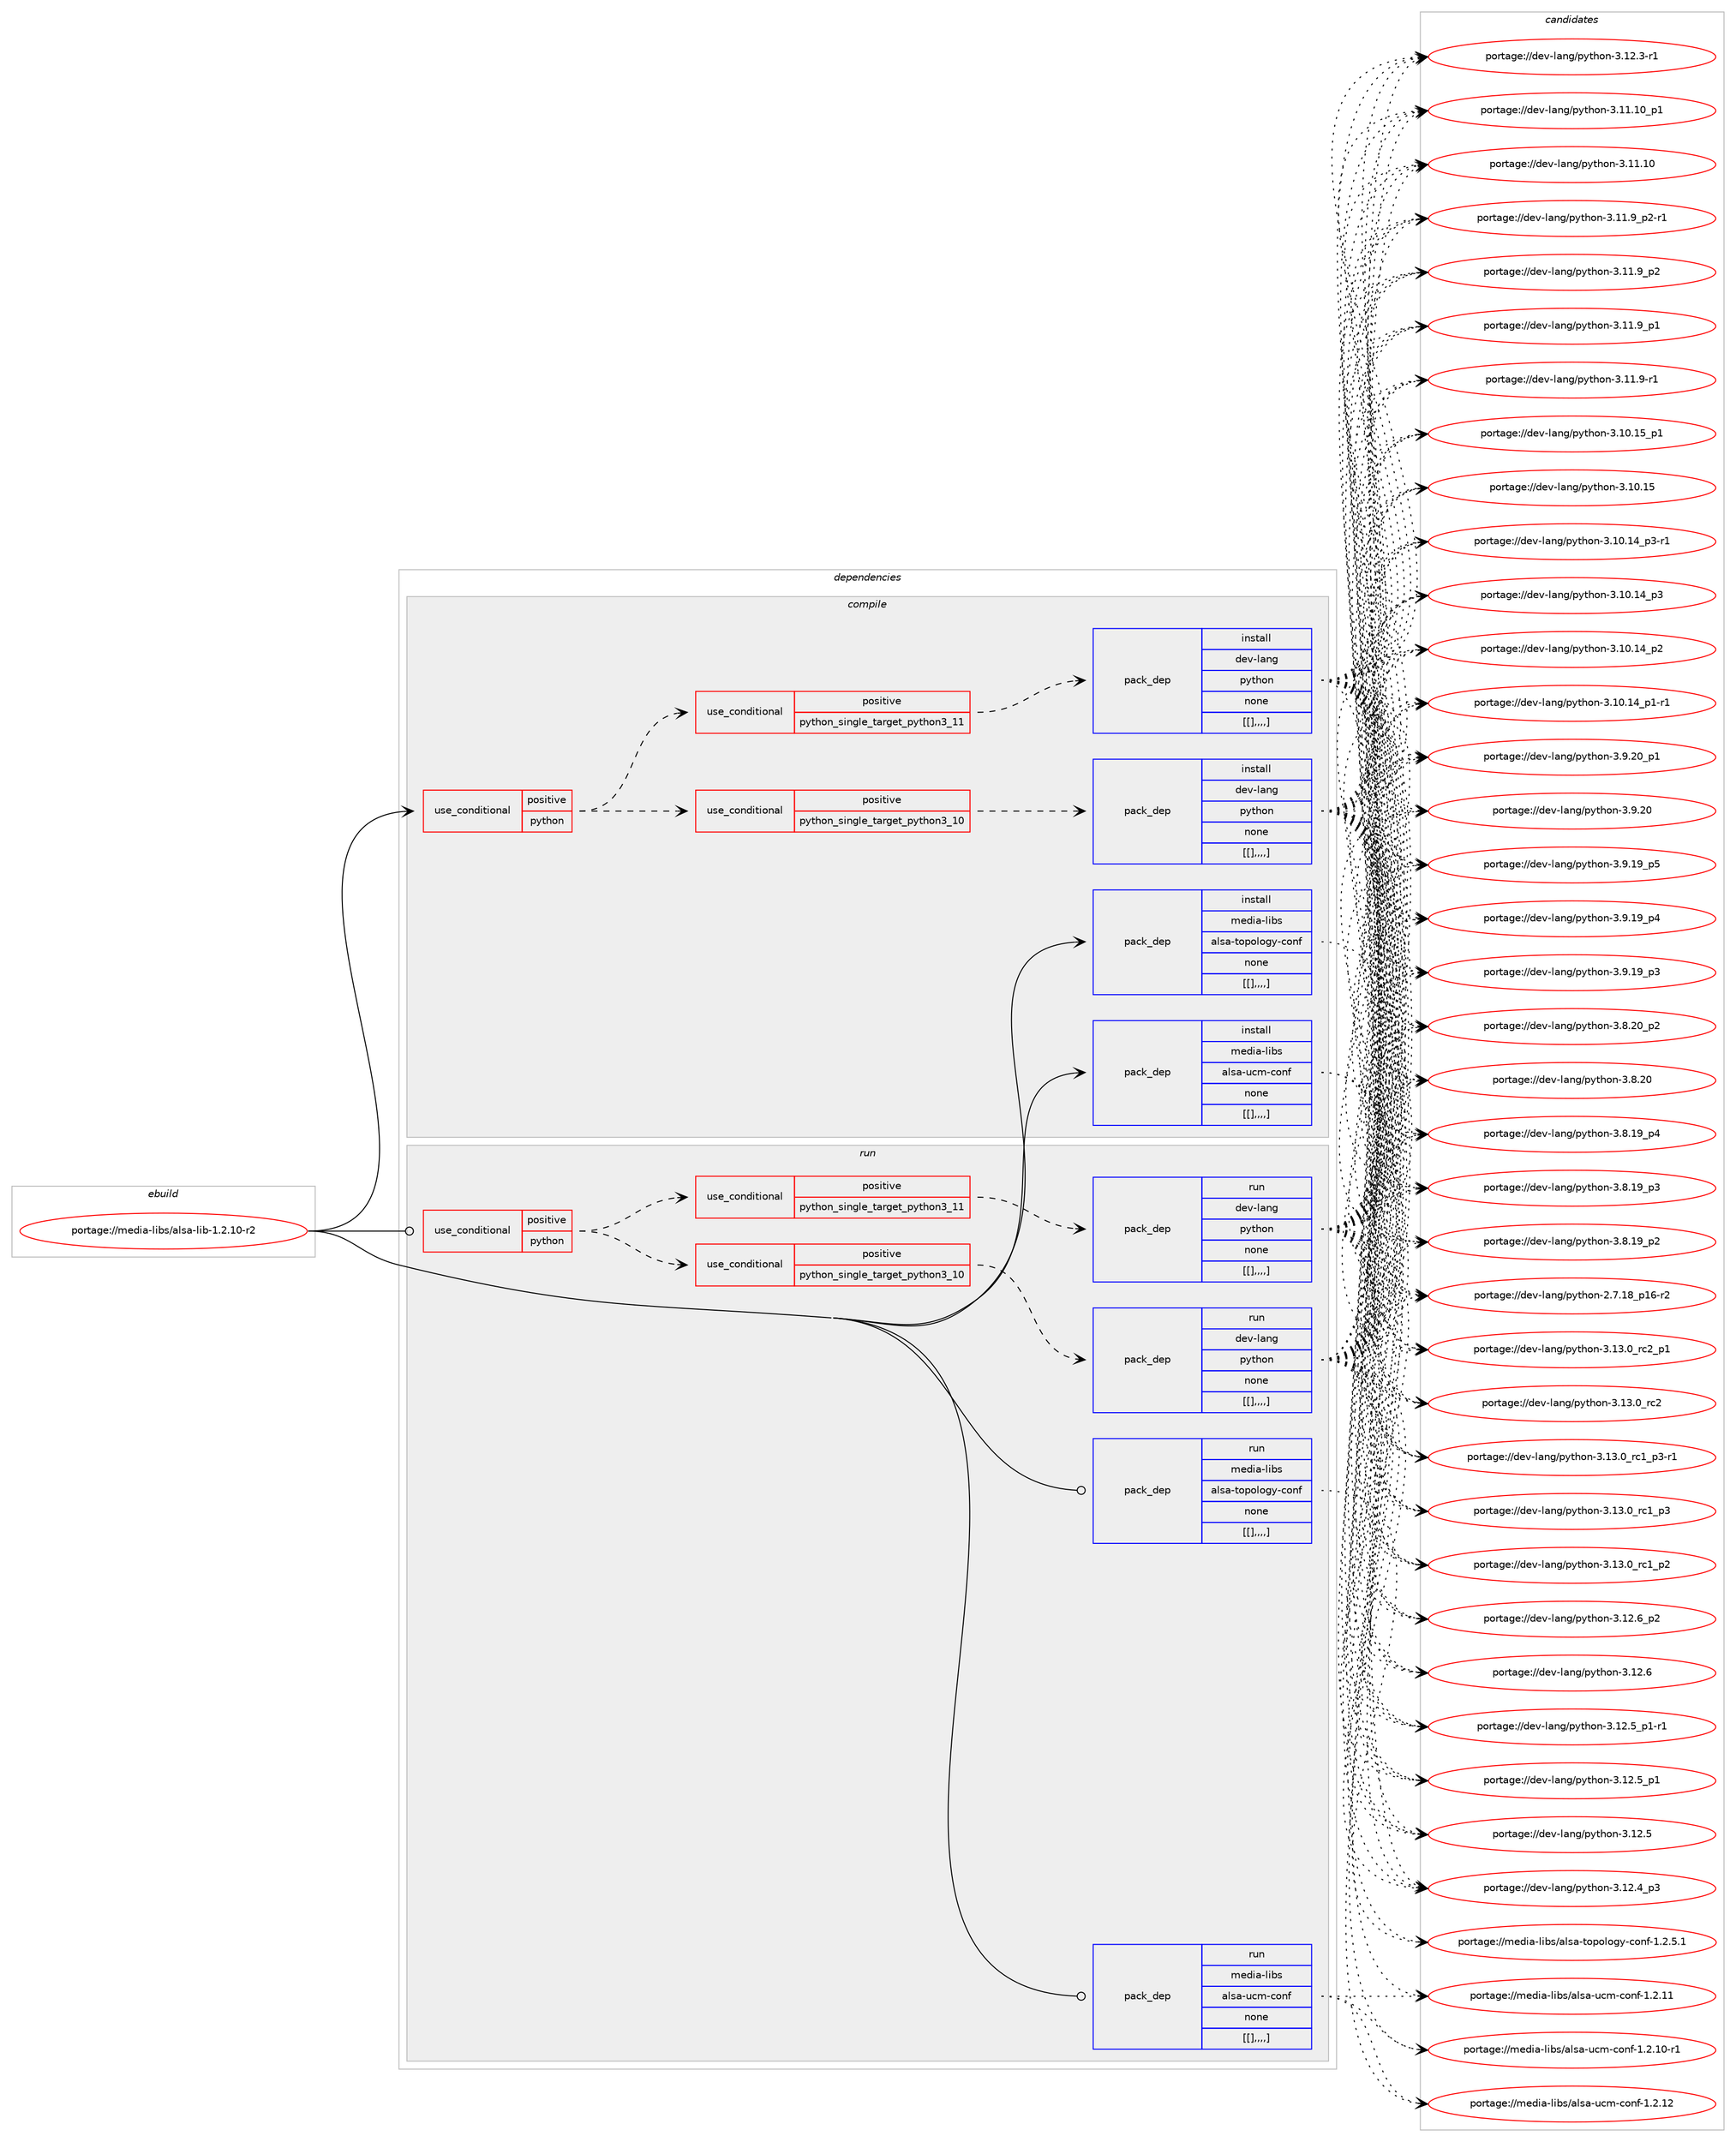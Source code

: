 digraph prolog {

# *************
# Graph options
# *************

newrank=true;
concentrate=true;
compound=true;
graph [rankdir=LR,fontname=Helvetica,fontsize=10,ranksep=1.5];#, ranksep=2.5, nodesep=0.2];
edge  [arrowhead=vee];
node  [fontname=Helvetica,fontsize=10];

# **********
# The ebuild
# **********

subgraph cluster_leftcol {
color=gray;
label=<<i>ebuild</i>>;
id [label="portage://media-libs/alsa-lib-1.2.10-r2", color=red, width=4, href="../media-libs/alsa-lib-1.2.10-r2.svg"];
}

# ****************
# The dependencies
# ****************

subgraph cluster_midcol {
color=gray;
label=<<i>dependencies</i>>;
subgraph cluster_compile {
fillcolor="#eeeeee";
style=filled;
label=<<i>compile</i>>;
subgraph cond77877 {
dependency306071 [label=<<TABLE BORDER="0" CELLBORDER="1" CELLSPACING="0" CELLPADDING="4"><TR><TD ROWSPAN="3" CELLPADDING="10">use_conditional</TD></TR><TR><TD>positive</TD></TR><TR><TD>python</TD></TR></TABLE>>, shape=none, color=red];
subgraph cond77878 {
dependency306072 [label=<<TABLE BORDER="0" CELLBORDER="1" CELLSPACING="0" CELLPADDING="4"><TR><TD ROWSPAN="3" CELLPADDING="10">use_conditional</TD></TR><TR><TD>positive</TD></TR><TR><TD>python_single_target_python3_10</TD></TR></TABLE>>, shape=none, color=red];
subgraph pack225795 {
dependency306073 [label=<<TABLE BORDER="0" CELLBORDER="1" CELLSPACING="0" CELLPADDING="4" WIDTH="220"><TR><TD ROWSPAN="6" CELLPADDING="30">pack_dep</TD></TR><TR><TD WIDTH="110">install</TD></TR><TR><TD>dev-lang</TD></TR><TR><TD>python</TD></TR><TR><TD>none</TD></TR><TR><TD>[[],,,,]</TD></TR></TABLE>>, shape=none, color=blue];
}
dependency306072:e -> dependency306073:w [weight=20,style="dashed",arrowhead="vee"];
}
dependency306071:e -> dependency306072:w [weight=20,style="dashed",arrowhead="vee"];
subgraph cond77879 {
dependency306074 [label=<<TABLE BORDER="0" CELLBORDER="1" CELLSPACING="0" CELLPADDING="4"><TR><TD ROWSPAN="3" CELLPADDING="10">use_conditional</TD></TR><TR><TD>positive</TD></TR><TR><TD>python_single_target_python3_11</TD></TR></TABLE>>, shape=none, color=red];
subgraph pack225796 {
dependency306075 [label=<<TABLE BORDER="0" CELLBORDER="1" CELLSPACING="0" CELLPADDING="4" WIDTH="220"><TR><TD ROWSPAN="6" CELLPADDING="30">pack_dep</TD></TR><TR><TD WIDTH="110">install</TD></TR><TR><TD>dev-lang</TD></TR><TR><TD>python</TD></TR><TR><TD>none</TD></TR><TR><TD>[[],,,,]</TD></TR></TABLE>>, shape=none, color=blue];
}
dependency306074:e -> dependency306075:w [weight=20,style="dashed",arrowhead="vee"];
}
dependency306071:e -> dependency306074:w [weight=20,style="dashed",arrowhead="vee"];
}
id:e -> dependency306071:w [weight=20,style="solid",arrowhead="vee"];
subgraph pack225797 {
dependency306076 [label=<<TABLE BORDER="0" CELLBORDER="1" CELLSPACING="0" CELLPADDING="4" WIDTH="220"><TR><TD ROWSPAN="6" CELLPADDING="30">pack_dep</TD></TR><TR><TD WIDTH="110">install</TD></TR><TR><TD>media-libs</TD></TR><TR><TD>alsa-topology-conf</TD></TR><TR><TD>none</TD></TR><TR><TD>[[],,,,]</TD></TR></TABLE>>, shape=none, color=blue];
}
id:e -> dependency306076:w [weight=20,style="solid",arrowhead="vee"];
subgraph pack225798 {
dependency306077 [label=<<TABLE BORDER="0" CELLBORDER="1" CELLSPACING="0" CELLPADDING="4" WIDTH="220"><TR><TD ROWSPAN="6" CELLPADDING="30">pack_dep</TD></TR><TR><TD WIDTH="110">install</TD></TR><TR><TD>media-libs</TD></TR><TR><TD>alsa-ucm-conf</TD></TR><TR><TD>none</TD></TR><TR><TD>[[],,,,]</TD></TR></TABLE>>, shape=none, color=blue];
}
id:e -> dependency306077:w [weight=20,style="solid",arrowhead="vee"];
}
subgraph cluster_compileandrun {
fillcolor="#eeeeee";
style=filled;
label=<<i>compile and run</i>>;
}
subgraph cluster_run {
fillcolor="#eeeeee";
style=filled;
label=<<i>run</i>>;
subgraph cond77880 {
dependency306078 [label=<<TABLE BORDER="0" CELLBORDER="1" CELLSPACING="0" CELLPADDING="4"><TR><TD ROWSPAN="3" CELLPADDING="10">use_conditional</TD></TR><TR><TD>positive</TD></TR><TR><TD>python</TD></TR></TABLE>>, shape=none, color=red];
subgraph cond77881 {
dependency306079 [label=<<TABLE BORDER="0" CELLBORDER="1" CELLSPACING="0" CELLPADDING="4"><TR><TD ROWSPAN="3" CELLPADDING="10">use_conditional</TD></TR><TR><TD>positive</TD></TR><TR><TD>python_single_target_python3_10</TD></TR></TABLE>>, shape=none, color=red];
subgraph pack225799 {
dependency306080 [label=<<TABLE BORDER="0" CELLBORDER="1" CELLSPACING="0" CELLPADDING="4" WIDTH="220"><TR><TD ROWSPAN="6" CELLPADDING="30">pack_dep</TD></TR><TR><TD WIDTH="110">run</TD></TR><TR><TD>dev-lang</TD></TR><TR><TD>python</TD></TR><TR><TD>none</TD></TR><TR><TD>[[],,,,]</TD></TR></TABLE>>, shape=none, color=blue];
}
dependency306079:e -> dependency306080:w [weight=20,style="dashed",arrowhead="vee"];
}
dependency306078:e -> dependency306079:w [weight=20,style="dashed",arrowhead="vee"];
subgraph cond77882 {
dependency306081 [label=<<TABLE BORDER="0" CELLBORDER="1" CELLSPACING="0" CELLPADDING="4"><TR><TD ROWSPAN="3" CELLPADDING="10">use_conditional</TD></TR><TR><TD>positive</TD></TR><TR><TD>python_single_target_python3_11</TD></TR></TABLE>>, shape=none, color=red];
subgraph pack225800 {
dependency306082 [label=<<TABLE BORDER="0" CELLBORDER="1" CELLSPACING="0" CELLPADDING="4" WIDTH="220"><TR><TD ROWSPAN="6" CELLPADDING="30">pack_dep</TD></TR><TR><TD WIDTH="110">run</TD></TR><TR><TD>dev-lang</TD></TR><TR><TD>python</TD></TR><TR><TD>none</TD></TR><TR><TD>[[],,,,]</TD></TR></TABLE>>, shape=none, color=blue];
}
dependency306081:e -> dependency306082:w [weight=20,style="dashed",arrowhead="vee"];
}
dependency306078:e -> dependency306081:w [weight=20,style="dashed",arrowhead="vee"];
}
id:e -> dependency306078:w [weight=20,style="solid",arrowhead="odot"];
subgraph pack225801 {
dependency306083 [label=<<TABLE BORDER="0" CELLBORDER="1" CELLSPACING="0" CELLPADDING="4" WIDTH="220"><TR><TD ROWSPAN="6" CELLPADDING="30">pack_dep</TD></TR><TR><TD WIDTH="110">run</TD></TR><TR><TD>media-libs</TD></TR><TR><TD>alsa-topology-conf</TD></TR><TR><TD>none</TD></TR><TR><TD>[[],,,,]</TD></TR></TABLE>>, shape=none, color=blue];
}
id:e -> dependency306083:w [weight=20,style="solid",arrowhead="odot"];
subgraph pack225802 {
dependency306084 [label=<<TABLE BORDER="0" CELLBORDER="1" CELLSPACING="0" CELLPADDING="4" WIDTH="220"><TR><TD ROWSPAN="6" CELLPADDING="30">pack_dep</TD></TR><TR><TD WIDTH="110">run</TD></TR><TR><TD>media-libs</TD></TR><TR><TD>alsa-ucm-conf</TD></TR><TR><TD>none</TD></TR><TR><TD>[[],,,,]</TD></TR></TABLE>>, shape=none, color=blue];
}
id:e -> dependency306084:w [weight=20,style="solid",arrowhead="odot"];
}
}

# **************
# The candidates
# **************

subgraph cluster_choices {
rank=same;
color=gray;
label=<<i>candidates</i>>;

subgraph choice225795 {
color=black;
nodesep=1;
choice100101118451089711010347112121116104111110455146495146489511499509511249 [label="portage://dev-lang/python-3.13.0_rc2_p1", color=red, width=4,href="../dev-lang/python-3.13.0_rc2_p1.svg"];
choice10010111845108971101034711212111610411111045514649514648951149950 [label="portage://dev-lang/python-3.13.0_rc2", color=red, width=4,href="../dev-lang/python-3.13.0_rc2.svg"];
choice1001011184510897110103471121211161041111104551464951464895114994995112514511449 [label="portage://dev-lang/python-3.13.0_rc1_p3-r1", color=red, width=4,href="../dev-lang/python-3.13.0_rc1_p3-r1.svg"];
choice100101118451089711010347112121116104111110455146495146489511499499511251 [label="portage://dev-lang/python-3.13.0_rc1_p3", color=red, width=4,href="../dev-lang/python-3.13.0_rc1_p3.svg"];
choice100101118451089711010347112121116104111110455146495146489511499499511250 [label="portage://dev-lang/python-3.13.0_rc1_p2", color=red, width=4,href="../dev-lang/python-3.13.0_rc1_p2.svg"];
choice100101118451089711010347112121116104111110455146495046549511250 [label="portage://dev-lang/python-3.12.6_p2", color=red, width=4,href="../dev-lang/python-3.12.6_p2.svg"];
choice10010111845108971101034711212111610411111045514649504654 [label="portage://dev-lang/python-3.12.6", color=red, width=4,href="../dev-lang/python-3.12.6.svg"];
choice1001011184510897110103471121211161041111104551464950465395112494511449 [label="portage://dev-lang/python-3.12.5_p1-r1", color=red, width=4,href="../dev-lang/python-3.12.5_p1-r1.svg"];
choice100101118451089711010347112121116104111110455146495046539511249 [label="portage://dev-lang/python-3.12.5_p1", color=red, width=4,href="../dev-lang/python-3.12.5_p1.svg"];
choice10010111845108971101034711212111610411111045514649504653 [label="portage://dev-lang/python-3.12.5", color=red, width=4,href="../dev-lang/python-3.12.5.svg"];
choice100101118451089711010347112121116104111110455146495046529511251 [label="portage://dev-lang/python-3.12.4_p3", color=red, width=4,href="../dev-lang/python-3.12.4_p3.svg"];
choice100101118451089711010347112121116104111110455146495046514511449 [label="portage://dev-lang/python-3.12.3-r1", color=red, width=4,href="../dev-lang/python-3.12.3-r1.svg"];
choice10010111845108971101034711212111610411111045514649494649489511249 [label="portage://dev-lang/python-3.11.10_p1", color=red, width=4,href="../dev-lang/python-3.11.10_p1.svg"];
choice1001011184510897110103471121211161041111104551464949464948 [label="portage://dev-lang/python-3.11.10", color=red, width=4,href="../dev-lang/python-3.11.10.svg"];
choice1001011184510897110103471121211161041111104551464949465795112504511449 [label="portage://dev-lang/python-3.11.9_p2-r1", color=red, width=4,href="../dev-lang/python-3.11.9_p2-r1.svg"];
choice100101118451089711010347112121116104111110455146494946579511250 [label="portage://dev-lang/python-3.11.9_p2", color=red, width=4,href="../dev-lang/python-3.11.9_p2.svg"];
choice100101118451089711010347112121116104111110455146494946579511249 [label="portage://dev-lang/python-3.11.9_p1", color=red, width=4,href="../dev-lang/python-3.11.9_p1.svg"];
choice100101118451089711010347112121116104111110455146494946574511449 [label="portage://dev-lang/python-3.11.9-r1", color=red, width=4,href="../dev-lang/python-3.11.9-r1.svg"];
choice10010111845108971101034711212111610411111045514649484649539511249 [label="portage://dev-lang/python-3.10.15_p1", color=red, width=4,href="../dev-lang/python-3.10.15_p1.svg"];
choice1001011184510897110103471121211161041111104551464948464953 [label="portage://dev-lang/python-3.10.15", color=red, width=4,href="../dev-lang/python-3.10.15.svg"];
choice100101118451089711010347112121116104111110455146494846495295112514511449 [label="portage://dev-lang/python-3.10.14_p3-r1", color=red, width=4,href="../dev-lang/python-3.10.14_p3-r1.svg"];
choice10010111845108971101034711212111610411111045514649484649529511251 [label="portage://dev-lang/python-3.10.14_p3", color=red, width=4,href="../dev-lang/python-3.10.14_p3.svg"];
choice10010111845108971101034711212111610411111045514649484649529511250 [label="portage://dev-lang/python-3.10.14_p2", color=red, width=4,href="../dev-lang/python-3.10.14_p2.svg"];
choice100101118451089711010347112121116104111110455146494846495295112494511449 [label="portage://dev-lang/python-3.10.14_p1-r1", color=red, width=4,href="../dev-lang/python-3.10.14_p1-r1.svg"];
choice100101118451089711010347112121116104111110455146574650489511249 [label="portage://dev-lang/python-3.9.20_p1", color=red, width=4,href="../dev-lang/python-3.9.20_p1.svg"];
choice10010111845108971101034711212111610411111045514657465048 [label="portage://dev-lang/python-3.9.20", color=red, width=4,href="../dev-lang/python-3.9.20.svg"];
choice100101118451089711010347112121116104111110455146574649579511253 [label="portage://dev-lang/python-3.9.19_p5", color=red, width=4,href="../dev-lang/python-3.9.19_p5.svg"];
choice100101118451089711010347112121116104111110455146574649579511252 [label="portage://dev-lang/python-3.9.19_p4", color=red, width=4,href="../dev-lang/python-3.9.19_p4.svg"];
choice100101118451089711010347112121116104111110455146574649579511251 [label="portage://dev-lang/python-3.9.19_p3", color=red, width=4,href="../dev-lang/python-3.9.19_p3.svg"];
choice100101118451089711010347112121116104111110455146564650489511250 [label="portage://dev-lang/python-3.8.20_p2", color=red, width=4,href="../dev-lang/python-3.8.20_p2.svg"];
choice10010111845108971101034711212111610411111045514656465048 [label="portage://dev-lang/python-3.8.20", color=red, width=4,href="../dev-lang/python-3.8.20.svg"];
choice100101118451089711010347112121116104111110455146564649579511252 [label="portage://dev-lang/python-3.8.19_p4", color=red, width=4,href="../dev-lang/python-3.8.19_p4.svg"];
choice100101118451089711010347112121116104111110455146564649579511251 [label="portage://dev-lang/python-3.8.19_p3", color=red, width=4,href="../dev-lang/python-3.8.19_p3.svg"];
choice100101118451089711010347112121116104111110455146564649579511250 [label="portage://dev-lang/python-3.8.19_p2", color=red, width=4,href="../dev-lang/python-3.8.19_p2.svg"];
choice100101118451089711010347112121116104111110455046554649569511249544511450 [label="portage://dev-lang/python-2.7.18_p16-r2", color=red, width=4,href="../dev-lang/python-2.7.18_p16-r2.svg"];
dependency306073:e -> choice100101118451089711010347112121116104111110455146495146489511499509511249:w [style=dotted,weight="100"];
dependency306073:e -> choice10010111845108971101034711212111610411111045514649514648951149950:w [style=dotted,weight="100"];
dependency306073:e -> choice1001011184510897110103471121211161041111104551464951464895114994995112514511449:w [style=dotted,weight="100"];
dependency306073:e -> choice100101118451089711010347112121116104111110455146495146489511499499511251:w [style=dotted,weight="100"];
dependency306073:e -> choice100101118451089711010347112121116104111110455146495146489511499499511250:w [style=dotted,weight="100"];
dependency306073:e -> choice100101118451089711010347112121116104111110455146495046549511250:w [style=dotted,weight="100"];
dependency306073:e -> choice10010111845108971101034711212111610411111045514649504654:w [style=dotted,weight="100"];
dependency306073:e -> choice1001011184510897110103471121211161041111104551464950465395112494511449:w [style=dotted,weight="100"];
dependency306073:e -> choice100101118451089711010347112121116104111110455146495046539511249:w [style=dotted,weight="100"];
dependency306073:e -> choice10010111845108971101034711212111610411111045514649504653:w [style=dotted,weight="100"];
dependency306073:e -> choice100101118451089711010347112121116104111110455146495046529511251:w [style=dotted,weight="100"];
dependency306073:e -> choice100101118451089711010347112121116104111110455146495046514511449:w [style=dotted,weight="100"];
dependency306073:e -> choice10010111845108971101034711212111610411111045514649494649489511249:w [style=dotted,weight="100"];
dependency306073:e -> choice1001011184510897110103471121211161041111104551464949464948:w [style=dotted,weight="100"];
dependency306073:e -> choice1001011184510897110103471121211161041111104551464949465795112504511449:w [style=dotted,weight="100"];
dependency306073:e -> choice100101118451089711010347112121116104111110455146494946579511250:w [style=dotted,weight="100"];
dependency306073:e -> choice100101118451089711010347112121116104111110455146494946579511249:w [style=dotted,weight="100"];
dependency306073:e -> choice100101118451089711010347112121116104111110455146494946574511449:w [style=dotted,weight="100"];
dependency306073:e -> choice10010111845108971101034711212111610411111045514649484649539511249:w [style=dotted,weight="100"];
dependency306073:e -> choice1001011184510897110103471121211161041111104551464948464953:w [style=dotted,weight="100"];
dependency306073:e -> choice100101118451089711010347112121116104111110455146494846495295112514511449:w [style=dotted,weight="100"];
dependency306073:e -> choice10010111845108971101034711212111610411111045514649484649529511251:w [style=dotted,weight="100"];
dependency306073:e -> choice10010111845108971101034711212111610411111045514649484649529511250:w [style=dotted,weight="100"];
dependency306073:e -> choice100101118451089711010347112121116104111110455146494846495295112494511449:w [style=dotted,weight="100"];
dependency306073:e -> choice100101118451089711010347112121116104111110455146574650489511249:w [style=dotted,weight="100"];
dependency306073:e -> choice10010111845108971101034711212111610411111045514657465048:w [style=dotted,weight="100"];
dependency306073:e -> choice100101118451089711010347112121116104111110455146574649579511253:w [style=dotted,weight="100"];
dependency306073:e -> choice100101118451089711010347112121116104111110455146574649579511252:w [style=dotted,weight="100"];
dependency306073:e -> choice100101118451089711010347112121116104111110455146574649579511251:w [style=dotted,weight="100"];
dependency306073:e -> choice100101118451089711010347112121116104111110455146564650489511250:w [style=dotted,weight="100"];
dependency306073:e -> choice10010111845108971101034711212111610411111045514656465048:w [style=dotted,weight="100"];
dependency306073:e -> choice100101118451089711010347112121116104111110455146564649579511252:w [style=dotted,weight="100"];
dependency306073:e -> choice100101118451089711010347112121116104111110455146564649579511251:w [style=dotted,weight="100"];
dependency306073:e -> choice100101118451089711010347112121116104111110455146564649579511250:w [style=dotted,weight="100"];
dependency306073:e -> choice100101118451089711010347112121116104111110455046554649569511249544511450:w [style=dotted,weight="100"];
}
subgraph choice225796 {
color=black;
nodesep=1;
choice100101118451089711010347112121116104111110455146495146489511499509511249 [label="portage://dev-lang/python-3.13.0_rc2_p1", color=red, width=4,href="../dev-lang/python-3.13.0_rc2_p1.svg"];
choice10010111845108971101034711212111610411111045514649514648951149950 [label="portage://dev-lang/python-3.13.0_rc2", color=red, width=4,href="../dev-lang/python-3.13.0_rc2.svg"];
choice1001011184510897110103471121211161041111104551464951464895114994995112514511449 [label="portage://dev-lang/python-3.13.0_rc1_p3-r1", color=red, width=4,href="../dev-lang/python-3.13.0_rc1_p3-r1.svg"];
choice100101118451089711010347112121116104111110455146495146489511499499511251 [label="portage://dev-lang/python-3.13.0_rc1_p3", color=red, width=4,href="../dev-lang/python-3.13.0_rc1_p3.svg"];
choice100101118451089711010347112121116104111110455146495146489511499499511250 [label="portage://dev-lang/python-3.13.0_rc1_p2", color=red, width=4,href="../dev-lang/python-3.13.0_rc1_p2.svg"];
choice100101118451089711010347112121116104111110455146495046549511250 [label="portage://dev-lang/python-3.12.6_p2", color=red, width=4,href="../dev-lang/python-3.12.6_p2.svg"];
choice10010111845108971101034711212111610411111045514649504654 [label="portage://dev-lang/python-3.12.6", color=red, width=4,href="../dev-lang/python-3.12.6.svg"];
choice1001011184510897110103471121211161041111104551464950465395112494511449 [label="portage://dev-lang/python-3.12.5_p1-r1", color=red, width=4,href="../dev-lang/python-3.12.5_p1-r1.svg"];
choice100101118451089711010347112121116104111110455146495046539511249 [label="portage://dev-lang/python-3.12.5_p1", color=red, width=4,href="../dev-lang/python-3.12.5_p1.svg"];
choice10010111845108971101034711212111610411111045514649504653 [label="portage://dev-lang/python-3.12.5", color=red, width=4,href="../dev-lang/python-3.12.5.svg"];
choice100101118451089711010347112121116104111110455146495046529511251 [label="portage://dev-lang/python-3.12.4_p3", color=red, width=4,href="../dev-lang/python-3.12.4_p3.svg"];
choice100101118451089711010347112121116104111110455146495046514511449 [label="portage://dev-lang/python-3.12.3-r1", color=red, width=4,href="../dev-lang/python-3.12.3-r1.svg"];
choice10010111845108971101034711212111610411111045514649494649489511249 [label="portage://dev-lang/python-3.11.10_p1", color=red, width=4,href="../dev-lang/python-3.11.10_p1.svg"];
choice1001011184510897110103471121211161041111104551464949464948 [label="portage://dev-lang/python-3.11.10", color=red, width=4,href="../dev-lang/python-3.11.10.svg"];
choice1001011184510897110103471121211161041111104551464949465795112504511449 [label="portage://dev-lang/python-3.11.9_p2-r1", color=red, width=4,href="../dev-lang/python-3.11.9_p2-r1.svg"];
choice100101118451089711010347112121116104111110455146494946579511250 [label="portage://dev-lang/python-3.11.9_p2", color=red, width=4,href="../dev-lang/python-3.11.9_p2.svg"];
choice100101118451089711010347112121116104111110455146494946579511249 [label="portage://dev-lang/python-3.11.9_p1", color=red, width=4,href="../dev-lang/python-3.11.9_p1.svg"];
choice100101118451089711010347112121116104111110455146494946574511449 [label="portage://dev-lang/python-3.11.9-r1", color=red, width=4,href="../dev-lang/python-3.11.9-r1.svg"];
choice10010111845108971101034711212111610411111045514649484649539511249 [label="portage://dev-lang/python-3.10.15_p1", color=red, width=4,href="../dev-lang/python-3.10.15_p1.svg"];
choice1001011184510897110103471121211161041111104551464948464953 [label="portage://dev-lang/python-3.10.15", color=red, width=4,href="../dev-lang/python-3.10.15.svg"];
choice100101118451089711010347112121116104111110455146494846495295112514511449 [label="portage://dev-lang/python-3.10.14_p3-r1", color=red, width=4,href="../dev-lang/python-3.10.14_p3-r1.svg"];
choice10010111845108971101034711212111610411111045514649484649529511251 [label="portage://dev-lang/python-3.10.14_p3", color=red, width=4,href="../dev-lang/python-3.10.14_p3.svg"];
choice10010111845108971101034711212111610411111045514649484649529511250 [label="portage://dev-lang/python-3.10.14_p2", color=red, width=4,href="../dev-lang/python-3.10.14_p2.svg"];
choice100101118451089711010347112121116104111110455146494846495295112494511449 [label="portage://dev-lang/python-3.10.14_p1-r1", color=red, width=4,href="../dev-lang/python-3.10.14_p1-r1.svg"];
choice100101118451089711010347112121116104111110455146574650489511249 [label="portage://dev-lang/python-3.9.20_p1", color=red, width=4,href="../dev-lang/python-3.9.20_p1.svg"];
choice10010111845108971101034711212111610411111045514657465048 [label="portage://dev-lang/python-3.9.20", color=red, width=4,href="../dev-lang/python-3.9.20.svg"];
choice100101118451089711010347112121116104111110455146574649579511253 [label="portage://dev-lang/python-3.9.19_p5", color=red, width=4,href="../dev-lang/python-3.9.19_p5.svg"];
choice100101118451089711010347112121116104111110455146574649579511252 [label="portage://dev-lang/python-3.9.19_p4", color=red, width=4,href="../dev-lang/python-3.9.19_p4.svg"];
choice100101118451089711010347112121116104111110455146574649579511251 [label="portage://dev-lang/python-3.9.19_p3", color=red, width=4,href="../dev-lang/python-3.9.19_p3.svg"];
choice100101118451089711010347112121116104111110455146564650489511250 [label="portage://dev-lang/python-3.8.20_p2", color=red, width=4,href="../dev-lang/python-3.8.20_p2.svg"];
choice10010111845108971101034711212111610411111045514656465048 [label="portage://dev-lang/python-3.8.20", color=red, width=4,href="../dev-lang/python-3.8.20.svg"];
choice100101118451089711010347112121116104111110455146564649579511252 [label="portage://dev-lang/python-3.8.19_p4", color=red, width=4,href="../dev-lang/python-3.8.19_p4.svg"];
choice100101118451089711010347112121116104111110455146564649579511251 [label="portage://dev-lang/python-3.8.19_p3", color=red, width=4,href="../dev-lang/python-3.8.19_p3.svg"];
choice100101118451089711010347112121116104111110455146564649579511250 [label="portage://dev-lang/python-3.8.19_p2", color=red, width=4,href="../dev-lang/python-3.8.19_p2.svg"];
choice100101118451089711010347112121116104111110455046554649569511249544511450 [label="portage://dev-lang/python-2.7.18_p16-r2", color=red, width=4,href="../dev-lang/python-2.7.18_p16-r2.svg"];
dependency306075:e -> choice100101118451089711010347112121116104111110455146495146489511499509511249:w [style=dotted,weight="100"];
dependency306075:e -> choice10010111845108971101034711212111610411111045514649514648951149950:w [style=dotted,weight="100"];
dependency306075:e -> choice1001011184510897110103471121211161041111104551464951464895114994995112514511449:w [style=dotted,weight="100"];
dependency306075:e -> choice100101118451089711010347112121116104111110455146495146489511499499511251:w [style=dotted,weight="100"];
dependency306075:e -> choice100101118451089711010347112121116104111110455146495146489511499499511250:w [style=dotted,weight="100"];
dependency306075:e -> choice100101118451089711010347112121116104111110455146495046549511250:w [style=dotted,weight="100"];
dependency306075:e -> choice10010111845108971101034711212111610411111045514649504654:w [style=dotted,weight="100"];
dependency306075:e -> choice1001011184510897110103471121211161041111104551464950465395112494511449:w [style=dotted,weight="100"];
dependency306075:e -> choice100101118451089711010347112121116104111110455146495046539511249:w [style=dotted,weight="100"];
dependency306075:e -> choice10010111845108971101034711212111610411111045514649504653:w [style=dotted,weight="100"];
dependency306075:e -> choice100101118451089711010347112121116104111110455146495046529511251:w [style=dotted,weight="100"];
dependency306075:e -> choice100101118451089711010347112121116104111110455146495046514511449:w [style=dotted,weight="100"];
dependency306075:e -> choice10010111845108971101034711212111610411111045514649494649489511249:w [style=dotted,weight="100"];
dependency306075:e -> choice1001011184510897110103471121211161041111104551464949464948:w [style=dotted,weight="100"];
dependency306075:e -> choice1001011184510897110103471121211161041111104551464949465795112504511449:w [style=dotted,weight="100"];
dependency306075:e -> choice100101118451089711010347112121116104111110455146494946579511250:w [style=dotted,weight="100"];
dependency306075:e -> choice100101118451089711010347112121116104111110455146494946579511249:w [style=dotted,weight="100"];
dependency306075:e -> choice100101118451089711010347112121116104111110455146494946574511449:w [style=dotted,weight="100"];
dependency306075:e -> choice10010111845108971101034711212111610411111045514649484649539511249:w [style=dotted,weight="100"];
dependency306075:e -> choice1001011184510897110103471121211161041111104551464948464953:w [style=dotted,weight="100"];
dependency306075:e -> choice100101118451089711010347112121116104111110455146494846495295112514511449:w [style=dotted,weight="100"];
dependency306075:e -> choice10010111845108971101034711212111610411111045514649484649529511251:w [style=dotted,weight="100"];
dependency306075:e -> choice10010111845108971101034711212111610411111045514649484649529511250:w [style=dotted,weight="100"];
dependency306075:e -> choice100101118451089711010347112121116104111110455146494846495295112494511449:w [style=dotted,weight="100"];
dependency306075:e -> choice100101118451089711010347112121116104111110455146574650489511249:w [style=dotted,weight="100"];
dependency306075:e -> choice10010111845108971101034711212111610411111045514657465048:w [style=dotted,weight="100"];
dependency306075:e -> choice100101118451089711010347112121116104111110455146574649579511253:w [style=dotted,weight="100"];
dependency306075:e -> choice100101118451089711010347112121116104111110455146574649579511252:w [style=dotted,weight="100"];
dependency306075:e -> choice100101118451089711010347112121116104111110455146574649579511251:w [style=dotted,weight="100"];
dependency306075:e -> choice100101118451089711010347112121116104111110455146564650489511250:w [style=dotted,weight="100"];
dependency306075:e -> choice10010111845108971101034711212111610411111045514656465048:w [style=dotted,weight="100"];
dependency306075:e -> choice100101118451089711010347112121116104111110455146564649579511252:w [style=dotted,weight="100"];
dependency306075:e -> choice100101118451089711010347112121116104111110455146564649579511251:w [style=dotted,weight="100"];
dependency306075:e -> choice100101118451089711010347112121116104111110455146564649579511250:w [style=dotted,weight="100"];
dependency306075:e -> choice100101118451089711010347112121116104111110455046554649569511249544511450:w [style=dotted,weight="100"];
}
subgraph choice225797 {
color=black;
nodesep=1;
choice1091011001059745108105981154797108115974511611111211110811110312145991111101024549465046534649 [label="portage://media-libs/alsa-topology-conf-1.2.5.1", color=red, width=4,href="../media-libs/alsa-topology-conf-1.2.5.1.svg"];
dependency306076:e -> choice1091011001059745108105981154797108115974511611111211110811110312145991111101024549465046534649:w [style=dotted,weight="100"];
}
subgraph choice225798 {
color=black;
nodesep=1;
choice1091011001059745108105981154797108115974511799109459911111010245494650464950 [label="portage://media-libs/alsa-ucm-conf-1.2.12", color=red, width=4,href="../media-libs/alsa-ucm-conf-1.2.12.svg"];
choice1091011001059745108105981154797108115974511799109459911111010245494650464949 [label="portage://media-libs/alsa-ucm-conf-1.2.11", color=red, width=4,href="../media-libs/alsa-ucm-conf-1.2.11.svg"];
choice10910110010597451081059811547971081159745117991094599111110102454946504649484511449 [label="portage://media-libs/alsa-ucm-conf-1.2.10-r1", color=red, width=4,href="../media-libs/alsa-ucm-conf-1.2.10-r1.svg"];
dependency306077:e -> choice1091011001059745108105981154797108115974511799109459911111010245494650464950:w [style=dotted,weight="100"];
dependency306077:e -> choice1091011001059745108105981154797108115974511799109459911111010245494650464949:w [style=dotted,weight="100"];
dependency306077:e -> choice10910110010597451081059811547971081159745117991094599111110102454946504649484511449:w [style=dotted,weight="100"];
}
subgraph choice225799 {
color=black;
nodesep=1;
choice100101118451089711010347112121116104111110455146495146489511499509511249 [label="portage://dev-lang/python-3.13.0_rc2_p1", color=red, width=4,href="../dev-lang/python-3.13.0_rc2_p1.svg"];
choice10010111845108971101034711212111610411111045514649514648951149950 [label="portage://dev-lang/python-3.13.0_rc2", color=red, width=4,href="../dev-lang/python-3.13.0_rc2.svg"];
choice1001011184510897110103471121211161041111104551464951464895114994995112514511449 [label="portage://dev-lang/python-3.13.0_rc1_p3-r1", color=red, width=4,href="../dev-lang/python-3.13.0_rc1_p3-r1.svg"];
choice100101118451089711010347112121116104111110455146495146489511499499511251 [label="portage://dev-lang/python-3.13.0_rc1_p3", color=red, width=4,href="../dev-lang/python-3.13.0_rc1_p3.svg"];
choice100101118451089711010347112121116104111110455146495146489511499499511250 [label="portage://dev-lang/python-3.13.0_rc1_p2", color=red, width=4,href="../dev-lang/python-3.13.0_rc1_p2.svg"];
choice100101118451089711010347112121116104111110455146495046549511250 [label="portage://dev-lang/python-3.12.6_p2", color=red, width=4,href="../dev-lang/python-3.12.6_p2.svg"];
choice10010111845108971101034711212111610411111045514649504654 [label="portage://dev-lang/python-3.12.6", color=red, width=4,href="../dev-lang/python-3.12.6.svg"];
choice1001011184510897110103471121211161041111104551464950465395112494511449 [label="portage://dev-lang/python-3.12.5_p1-r1", color=red, width=4,href="../dev-lang/python-3.12.5_p1-r1.svg"];
choice100101118451089711010347112121116104111110455146495046539511249 [label="portage://dev-lang/python-3.12.5_p1", color=red, width=4,href="../dev-lang/python-3.12.5_p1.svg"];
choice10010111845108971101034711212111610411111045514649504653 [label="portage://dev-lang/python-3.12.5", color=red, width=4,href="../dev-lang/python-3.12.5.svg"];
choice100101118451089711010347112121116104111110455146495046529511251 [label="portage://dev-lang/python-3.12.4_p3", color=red, width=4,href="../dev-lang/python-3.12.4_p3.svg"];
choice100101118451089711010347112121116104111110455146495046514511449 [label="portage://dev-lang/python-3.12.3-r1", color=red, width=4,href="../dev-lang/python-3.12.3-r1.svg"];
choice10010111845108971101034711212111610411111045514649494649489511249 [label="portage://dev-lang/python-3.11.10_p1", color=red, width=4,href="../dev-lang/python-3.11.10_p1.svg"];
choice1001011184510897110103471121211161041111104551464949464948 [label="portage://dev-lang/python-3.11.10", color=red, width=4,href="../dev-lang/python-3.11.10.svg"];
choice1001011184510897110103471121211161041111104551464949465795112504511449 [label="portage://dev-lang/python-3.11.9_p2-r1", color=red, width=4,href="../dev-lang/python-3.11.9_p2-r1.svg"];
choice100101118451089711010347112121116104111110455146494946579511250 [label="portage://dev-lang/python-3.11.9_p2", color=red, width=4,href="../dev-lang/python-3.11.9_p2.svg"];
choice100101118451089711010347112121116104111110455146494946579511249 [label="portage://dev-lang/python-3.11.9_p1", color=red, width=4,href="../dev-lang/python-3.11.9_p1.svg"];
choice100101118451089711010347112121116104111110455146494946574511449 [label="portage://dev-lang/python-3.11.9-r1", color=red, width=4,href="../dev-lang/python-3.11.9-r1.svg"];
choice10010111845108971101034711212111610411111045514649484649539511249 [label="portage://dev-lang/python-3.10.15_p1", color=red, width=4,href="../dev-lang/python-3.10.15_p1.svg"];
choice1001011184510897110103471121211161041111104551464948464953 [label="portage://dev-lang/python-3.10.15", color=red, width=4,href="../dev-lang/python-3.10.15.svg"];
choice100101118451089711010347112121116104111110455146494846495295112514511449 [label="portage://dev-lang/python-3.10.14_p3-r1", color=red, width=4,href="../dev-lang/python-3.10.14_p3-r1.svg"];
choice10010111845108971101034711212111610411111045514649484649529511251 [label="portage://dev-lang/python-3.10.14_p3", color=red, width=4,href="../dev-lang/python-3.10.14_p3.svg"];
choice10010111845108971101034711212111610411111045514649484649529511250 [label="portage://dev-lang/python-3.10.14_p2", color=red, width=4,href="../dev-lang/python-3.10.14_p2.svg"];
choice100101118451089711010347112121116104111110455146494846495295112494511449 [label="portage://dev-lang/python-3.10.14_p1-r1", color=red, width=4,href="../dev-lang/python-3.10.14_p1-r1.svg"];
choice100101118451089711010347112121116104111110455146574650489511249 [label="portage://dev-lang/python-3.9.20_p1", color=red, width=4,href="../dev-lang/python-3.9.20_p1.svg"];
choice10010111845108971101034711212111610411111045514657465048 [label="portage://dev-lang/python-3.9.20", color=red, width=4,href="../dev-lang/python-3.9.20.svg"];
choice100101118451089711010347112121116104111110455146574649579511253 [label="portage://dev-lang/python-3.9.19_p5", color=red, width=4,href="../dev-lang/python-3.9.19_p5.svg"];
choice100101118451089711010347112121116104111110455146574649579511252 [label="portage://dev-lang/python-3.9.19_p4", color=red, width=4,href="../dev-lang/python-3.9.19_p4.svg"];
choice100101118451089711010347112121116104111110455146574649579511251 [label="portage://dev-lang/python-3.9.19_p3", color=red, width=4,href="../dev-lang/python-3.9.19_p3.svg"];
choice100101118451089711010347112121116104111110455146564650489511250 [label="portage://dev-lang/python-3.8.20_p2", color=red, width=4,href="../dev-lang/python-3.8.20_p2.svg"];
choice10010111845108971101034711212111610411111045514656465048 [label="portage://dev-lang/python-3.8.20", color=red, width=4,href="../dev-lang/python-3.8.20.svg"];
choice100101118451089711010347112121116104111110455146564649579511252 [label="portage://dev-lang/python-3.8.19_p4", color=red, width=4,href="../dev-lang/python-3.8.19_p4.svg"];
choice100101118451089711010347112121116104111110455146564649579511251 [label="portage://dev-lang/python-3.8.19_p3", color=red, width=4,href="../dev-lang/python-3.8.19_p3.svg"];
choice100101118451089711010347112121116104111110455146564649579511250 [label="portage://dev-lang/python-3.8.19_p2", color=red, width=4,href="../dev-lang/python-3.8.19_p2.svg"];
choice100101118451089711010347112121116104111110455046554649569511249544511450 [label="portage://dev-lang/python-2.7.18_p16-r2", color=red, width=4,href="../dev-lang/python-2.7.18_p16-r2.svg"];
dependency306080:e -> choice100101118451089711010347112121116104111110455146495146489511499509511249:w [style=dotted,weight="100"];
dependency306080:e -> choice10010111845108971101034711212111610411111045514649514648951149950:w [style=dotted,weight="100"];
dependency306080:e -> choice1001011184510897110103471121211161041111104551464951464895114994995112514511449:w [style=dotted,weight="100"];
dependency306080:e -> choice100101118451089711010347112121116104111110455146495146489511499499511251:w [style=dotted,weight="100"];
dependency306080:e -> choice100101118451089711010347112121116104111110455146495146489511499499511250:w [style=dotted,weight="100"];
dependency306080:e -> choice100101118451089711010347112121116104111110455146495046549511250:w [style=dotted,weight="100"];
dependency306080:e -> choice10010111845108971101034711212111610411111045514649504654:w [style=dotted,weight="100"];
dependency306080:e -> choice1001011184510897110103471121211161041111104551464950465395112494511449:w [style=dotted,weight="100"];
dependency306080:e -> choice100101118451089711010347112121116104111110455146495046539511249:w [style=dotted,weight="100"];
dependency306080:e -> choice10010111845108971101034711212111610411111045514649504653:w [style=dotted,weight="100"];
dependency306080:e -> choice100101118451089711010347112121116104111110455146495046529511251:w [style=dotted,weight="100"];
dependency306080:e -> choice100101118451089711010347112121116104111110455146495046514511449:w [style=dotted,weight="100"];
dependency306080:e -> choice10010111845108971101034711212111610411111045514649494649489511249:w [style=dotted,weight="100"];
dependency306080:e -> choice1001011184510897110103471121211161041111104551464949464948:w [style=dotted,weight="100"];
dependency306080:e -> choice1001011184510897110103471121211161041111104551464949465795112504511449:w [style=dotted,weight="100"];
dependency306080:e -> choice100101118451089711010347112121116104111110455146494946579511250:w [style=dotted,weight="100"];
dependency306080:e -> choice100101118451089711010347112121116104111110455146494946579511249:w [style=dotted,weight="100"];
dependency306080:e -> choice100101118451089711010347112121116104111110455146494946574511449:w [style=dotted,weight="100"];
dependency306080:e -> choice10010111845108971101034711212111610411111045514649484649539511249:w [style=dotted,weight="100"];
dependency306080:e -> choice1001011184510897110103471121211161041111104551464948464953:w [style=dotted,weight="100"];
dependency306080:e -> choice100101118451089711010347112121116104111110455146494846495295112514511449:w [style=dotted,weight="100"];
dependency306080:e -> choice10010111845108971101034711212111610411111045514649484649529511251:w [style=dotted,weight="100"];
dependency306080:e -> choice10010111845108971101034711212111610411111045514649484649529511250:w [style=dotted,weight="100"];
dependency306080:e -> choice100101118451089711010347112121116104111110455146494846495295112494511449:w [style=dotted,weight="100"];
dependency306080:e -> choice100101118451089711010347112121116104111110455146574650489511249:w [style=dotted,weight="100"];
dependency306080:e -> choice10010111845108971101034711212111610411111045514657465048:w [style=dotted,weight="100"];
dependency306080:e -> choice100101118451089711010347112121116104111110455146574649579511253:w [style=dotted,weight="100"];
dependency306080:e -> choice100101118451089711010347112121116104111110455146574649579511252:w [style=dotted,weight="100"];
dependency306080:e -> choice100101118451089711010347112121116104111110455146574649579511251:w [style=dotted,weight="100"];
dependency306080:e -> choice100101118451089711010347112121116104111110455146564650489511250:w [style=dotted,weight="100"];
dependency306080:e -> choice10010111845108971101034711212111610411111045514656465048:w [style=dotted,weight="100"];
dependency306080:e -> choice100101118451089711010347112121116104111110455146564649579511252:w [style=dotted,weight="100"];
dependency306080:e -> choice100101118451089711010347112121116104111110455146564649579511251:w [style=dotted,weight="100"];
dependency306080:e -> choice100101118451089711010347112121116104111110455146564649579511250:w [style=dotted,weight="100"];
dependency306080:e -> choice100101118451089711010347112121116104111110455046554649569511249544511450:w [style=dotted,weight="100"];
}
subgraph choice225800 {
color=black;
nodesep=1;
choice100101118451089711010347112121116104111110455146495146489511499509511249 [label="portage://dev-lang/python-3.13.0_rc2_p1", color=red, width=4,href="../dev-lang/python-3.13.0_rc2_p1.svg"];
choice10010111845108971101034711212111610411111045514649514648951149950 [label="portage://dev-lang/python-3.13.0_rc2", color=red, width=4,href="../dev-lang/python-3.13.0_rc2.svg"];
choice1001011184510897110103471121211161041111104551464951464895114994995112514511449 [label="portage://dev-lang/python-3.13.0_rc1_p3-r1", color=red, width=4,href="../dev-lang/python-3.13.0_rc1_p3-r1.svg"];
choice100101118451089711010347112121116104111110455146495146489511499499511251 [label="portage://dev-lang/python-3.13.0_rc1_p3", color=red, width=4,href="../dev-lang/python-3.13.0_rc1_p3.svg"];
choice100101118451089711010347112121116104111110455146495146489511499499511250 [label="portage://dev-lang/python-3.13.0_rc1_p2", color=red, width=4,href="../dev-lang/python-3.13.0_rc1_p2.svg"];
choice100101118451089711010347112121116104111110455146495046549511250 [label="portage://dev-lang/python-3.12.6_p2", color=red, width=4,href="../dev-lang/python-3.12.6_p2.svg"];
choice10010111845108971101034711212111610411111045514649504654 [label="portage://dev-lang/python-3.12.6", color=red, width=4,href="../dev-lang/python-3.12.6.svg"];
choice1001011184510897110103471121211161041111104551464950465395112494511449 [label="portage://dev-lang/python-3.12.5_p1-r1", color=red, width=4,href="../dev-lang/python-3.12.5_p1-r1.svg"];
choice100101118451089711010347112121116104111110455146495046539511249 [label="portage://dev-lang/python-3.12.5_p1", color=red, width=4,href="../dev-lang/python-3.12.5_p1.svg"];
choice10010111845108971101034711212111610411111045514649504653 [label="portage://dev-lang/python-3.12.5", color=red, width=4,href="../dev-lang/python-3.12.5.svg"];
choice100101118451089711010347112121116104111110455146495046529511251 [label="portage://dev-lang/python-3.12.4_p3", color=red, width=4,href="../dev-lang/python-3.12.4_p3.svg"];
choice100101118451089711010347112121116104111110455146495046514511449 [label="portage://dev-lang/python-3.12.3-r1", color=red, width=4,href="../dev-lang/python-3.12.3-r1.svg"];
choice10010111845108971101034711212111610411111045514649494649489511249 [label="portage://dev-lang/python-3.11.10_p1", color=red, width=4,href="../dev-lang/python-3.11.10_p1.svg"];
choice1001011184510897110103471121211161041111104551464949464948 [label="portage://dev-lang/python-3.11.10", color=red, width=4,href="../dev-lang/python-3.11.10.svg"];
choice1001011184510897110103471121211161041111104551464949465795112504511449 [label="portage://dev-lang/python-3.11.9_p2-r1", color=red, width=4,href="../dev-lang/python-3.11.9_p2-r1.svg"];
choice100101118451089711010347112121116104111110455146494946579511250 [label="portage://dev-lang/python-3.11.9_p2", color=red, width=4,href="../dev-lang/python-3.11.9_p2.svg"];
choice100101118451089711010347112121116104111110455146494946579511249 [label="portage://dev-lang/python-3.11.9_p1", color=red, width=4,href="../dev-lang/python-3.11.9_p1.svg"];
choice100101118451089711010347112121116104111110455146494946574511449 [label="portage://dev-lang/python-3.11.9-r1", color=red, width=4,href="../dev-lang/python-3.11.9-r1.svg"];
choice10010111845108971101034711212111610411111045514649484649539511249 [label="portage://dev-lang/python-3.10.15_p1", color=red, width=4,href="../dev-lang/python-3.10.15_p1.svg"];
choice1001011184510897110103471121211161041111104551464948464953 [label="portage://dev-lang/python-3.10.15", color=red, width=4,href="../dev-lang/python-3.10.15.svg"];
choice100101118451089711010347112121116104111110455146494846495295112514511449 [label="portage://dev-lang/python-3.10.14_p3-r1", color=red, width=4,href="../dev-lang/python-3.10.14_p3-r1.svg"];
choice10010111845108971101034711212111610411111045514649484649529511251 [label="portage://dev-lang/python-3.10.14_p3", color=red, width=4,href="../dev-lang/python-3.10.14_p3.svg"];
choice10010111845108971101034711212111610411111045514649484649529511250 [label="portage://dev-lang/python-3.10.14_p2", color=red, width=4,href="../dev-lang/python-3.10.14_p2.svg"];
choice100101118451089711010347112121116104111110455146494846495295112494511449 [label="portage://dev-lang/python-3.10.14_p1-r1", color=red, width=4,href="../dev-lang/python-3.10.14_p1-r1.svg"];
choice100101118451089711010347112121116104111110455146574650489511249 [label="portage://dev-lang/python-3.9.20_p1", color=red, width=4,href="../dev-lang/python-3.9.20_p1.svg"];
choice10010111845108971101034711212111610411111045514657465048 [label="portage://dev-lang/python-3.9.20", color=red, width=4,href="../dev-lang/python-3.9.20.svg"];
choice100101118451089711010347112121116104111110455146574649579511253 [label="portage://dev-lang/python-3.9.19_p5", color=red, width=4,href="../dev-lang/python-3.9.19_p5.svg"];
choice100101118451089711010347112121116104111110455146574649579511252 [label="portage://dev-lang/python-3.9.19_p4", color=red, width=4,href="../dev-lang/python-3.9.19_p4.svg"];
choice100101118451089711010347112121116104111110455146574649579511251 [label="portage://dev-lang/python-3.9.19_p3", color=red, width=4,href="../dev-lang/python-3.9.19_p3.svg"];
choice100101118451089711010347112121116104111110455146564650489511250 [label="portage://dev-lang/python-3.8.20_p2", color=red, width=4,href="../dev-lang/python-3.8.20_p2.svg"];
choice10010111845108971101034711212111610411111045514656465048 [label="portage://dev-lang/python-3.8.20", color=red, width=4,href="../dev-lang/python-3.8.20.svg"];
choice100101118451089711010347112121116104111110455146564649579511252 [label="portage://dev-lang/python-3.8.19_p4", color=red, width=4,href="../dev-lang/python-3.8.19_p4.svg"];
choice100101118451089711010347112121116104111110455146564649579511251 [label="portage://dev-lang/python-3.8.19_p3", color=red, width=4,href="../dev-lang/python-3.8.19_p3.svg"];
choice100101118451089711010347112121116104111110455146564649579511250 [label="portage://dev-lang/python-3.8.19_p2", color=red, width=4,href="../dev-lang/python-3.8.19_p2.svg"];
choice100101118451089711010347112121116104111110455046554649569511249544511450 [label="portage://dev-lang/python-2.7.18_p16-r2", color=red, width=4,href="../dev-lang/python-2.7.18_p16-r2.svg"];
dependency306082:e -> choice100101118451089711010347112121116104111110455146495146489511499509511249:w [style=dotted,weight="100"];
dependency306082:e -> choice10010111845108971101034711212111610411111045514649514648951149950:w [style=dotted,weight="100"];
dependency306082:e -> choice1001011184510897110103471121211161041111104551464951464895114994995112514511449:w [style=dotted,weight="100"];
dependency306082:e -> choice100101118451089711010347112121116104111110455146495146489511499499511251:w [style=dotted,weight="100"];
dependency306082:e -> choice100101118451089711010347112121116104111110455146495146489511499499511250:w [style=dotted,weight="100"];
dependency306082:e -> choice100101118451089711010347112121116104111110455146495046549511250:w [style=dotted,weight="100"];
dependency306082:e -> choice10010111845108971101034711212111610411111045514649504654:w [style=dotted,weight="100"];
dependency306082:e -> choice1001011184510897110103471121211161041111104551464950465395112494511449:w [style=dotted,weight="100"];
dependency306082:e -> choice100101118451089711010347112121116104111110455146495046539511249:w [style=dotted,weight="100"];
dependency306082:e -> choice10010111845108971101034711212111610411111045514649504653:w [style=dotted,weight="100"];
dependency306082:e -> choice100101118451089711010347112121116104111110455146495046529511251:w [style=dotted,weight="100"];
dependency306082:e -> choice100101118451089711010347112121116104111110455146495046514511449:w [style=dotted,weight="100"];
dependency306082:e -> choice10010111845108971101034711212111610411111045514649494649489511249:w [style=dotted,weight="100"];
dependency306082:e -> choice1001011184510897110103471121211161041111104551464949464948:w [style=dotted,weight="100"];
dependency306082:e -> choice1001011184510897110103471121211161041111104551464949465795112504511449:w [style=dotted,weight="100"];
dependency306082:e -> choice100101118451089711010347112121116104111110455146494946579511250:w [style=dotted,weight="100"];
dependency306082:e -> choice100101118451089711010347112121116104111110455146494946579511249:w [style=dotted,weight="100"];
dependency306082:e -> choice100101118451089711010347112121116104111110455146494946574511449:w [style=dotted,weight="100"];
dependency306082:e -> choice10010111845108971101034711212111610411111045514649484649539511249:w [style=dotted,weight="100"];
dependency306082:e -> choice1001011184510897110103471121211161041111104551464948464953:w [style=dotted,weight="100"];
dependency306082:e -> choice100101118451089711010347112121116104111110455146494846495295112514511449:w [style=dotted,weight="100"];
dependency306082:e -> choice10010111845108971101034711212111610411111045514649484649529511251:w [style=dotted,weight="100"];
dependency306082:e -> choice10010111845108971101034711212111610411111045514649484649529511250:w [style=dotted,weight="100"];
dependency306082:e -> choice100101118451089711010347112121116104111110455146494846495295112494511449:w [style=dotted,weight="100"];
dependency306082:e -> choice100101118451089711010347112121116104111110455146574650489511249:w [style=dotted,weight="100"];
dependency306082:e -> choice10010111845108971101034711212111610411111045514657465048:w [style=dotted,weight="100"];
dependency306082:e -> choice100101118451089711010347112121116104111110455146574649579511253:w [style=dotted,weight="100"];
dependency306082:e -> choice100101118451089711010347112121116104111110455146574649579511252:w [style=dotted,weight="100"];
dependency306082:e -> choice100101118451089711010347112121116104111110455146574649579511251:w [style=dotted,weight="100"];
dependency306082:e -> choice100101118451089711010347112121116104111110455146564650489511250:w [style=dotted,weight="100"];
dependency306082:e -> choice10010111845108971101034711212111610411111045514656465048:w [style=dotted,weight="100"];
dependency306082:e -> choice100101118451089711010347112121116104111110455146564649579511252:w [style=dotted,weight="100"];
dependency306082:e -> choice100101118451089711010347112121116104111110455146564649579511251:w [style=dotted,weight="100"];
dependency306082:e -> choice100101118451089711010347112121116104111110455146564649579511250:w [style=dotted,weight="100"];
dependency306082:e -> choice100101118451089711010347112121116104111110455046554649569511249544511450:w [style=dotted,weight="100"];
}
subgraph choice225801 {
color=black;
nodesep=1;
choice1091011001059745108105981154797108115974511611111211110811110312145991111101024549465046534649 [label="portage://media-libs/alsa-topology-conf-1.2.5.1", color=red, width=4,href="../media-libs/alsa-topology-conf-1.2.5.1.svg"];
dependency306083:e -> choice1091011001059745108105981154797108115974511611111211110811110312145991111101024549465046534649:w [style=dotted,weight="100"];
}
subgraph choice225802 {
color=black;
nodesep=1;
choice1091011001059745108105981154797108115974511799109459911111010245494650464950 [label="portage://media-libs/alsa-ucm-conf-1.2.12", color=red, width=4,href="../media-libs/alsa-ucm-conf-1.2.12.svg"];
choice1091011001059745108105981154797108115974511799109459911111010245494650464949 [label="portage://media-libs/alsa-ucm-conf-1.2.11", color=red, width=4,href="../media-libs/alsa-ucm-conf-1.2.11.svg"];
choice10910110010597451081059811547971081159745117991094599111110102454946504649484511449 [label="portage://media-libs/alsa-ucm-conf-1.2.10-r1", color=red, width=4,href="../media-libs/alsa-ucm-conf-1.2.10-r1.svg"];
dependency306084:e -> choice1091011001059745108105981154797108115974511799109459911111010245494650464950:w [style=dotted,weight="100"];
dependency306084:e -> choice1091011001059745108105981154797108115974511799109459911111010245494650464949:w [style=dotted,weight="100"];
dependency306084:e -> choice10910110010597451081059811547971081159745117991094599111110102454946504649484511449:w [style=dotted,weight="100"];
}
}

}
